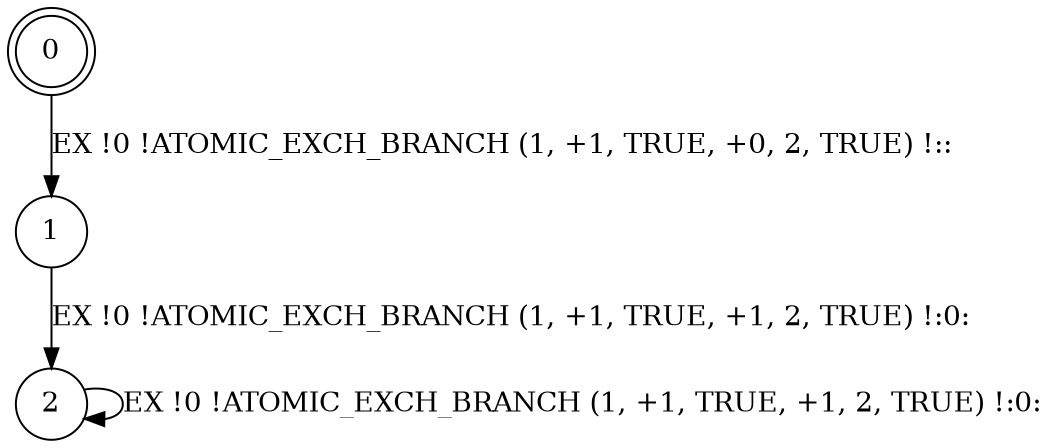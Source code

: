 digraph BCG {
size = "7, 10.5";
center = TRUE;
node [shape = circle];
0 [peripheries = 2];
0 -> 1 [label = "EX !0 !ATOMIC_EXCH_BRANCH (1, +1, TRUE, +0, 2, TRUE) !::"];
1 -> 2 [label = "EX !0 !ATOMIC_EXCH_BRANCH (1, +1, TRUE, +1, 2, TRUE) !:0:"];
2 -> 2 [label = "EX !0 !ATOMIC_EXCH_BRANCH (1, +1, TRUE, +1, 2, TRUE) !:0:"];
}
